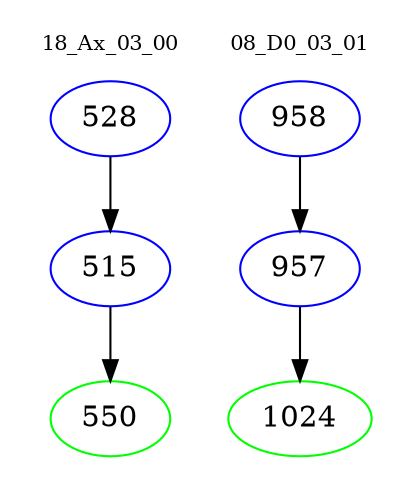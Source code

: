 digraph{
subgraph cluster_0 {
color = white
label = "18_Ax_03_00";
fontsize=10;
T0_528 [label="528", color="blue"]
T0_528 -> T0_515 [color="black"]
T0_515 [label="515", color="blue"]
T0_515 -> T0_550 [color="black"]
T0_550 [label="550", color="green"]
}
subgraph cluster_1 {
color = white
label = "08_D0_03_01";
fontsize=10;
T1_958 [label="958", color="blue"]
T1_958 -> T1_957 [color="black"]
T1_957 [label="957", color="blue"]
T1_957 -> T1_1024 [color="black"]
T1_1024 [label="1024", color="green"]
}
}
